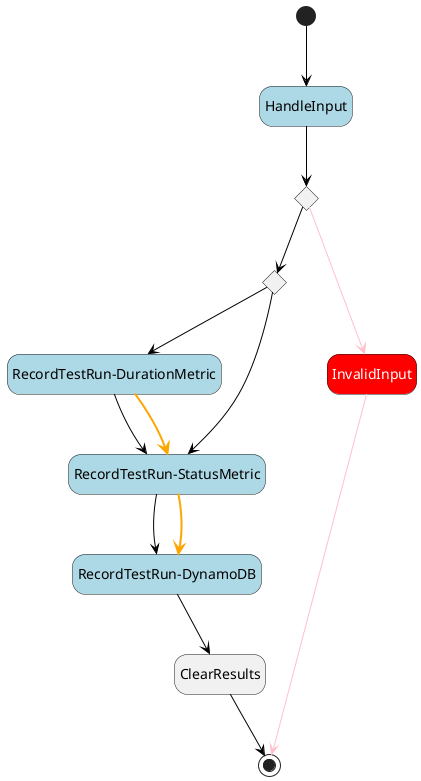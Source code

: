 @startuml
hide empty description
skinparam LineBackgroundColor #black
skinparam ArrowColor #black
skinparam state {
    BackgroundColor<<aslFail>> #red
    FontColor<<aslFail>> #white

    BackgroundColor<<aslTask>> #lightblue
    BackgroundColor<<Compensate>> #orange

    BackgroundColor<<aslSucceed>> #green
    FontColor<<aslSucceed>> #white
}
state "HandleInput" as state1<<aslTask>>
state "ConfirmRequiredData" as state2<<Choice>>
state "WasSuccessOrFailure" as state3<<Choice>>
state "RecordTestRun-DurationMetric" as state4<<aslTask>>
state "RecordTestRun-StatusMetric" as state5<<aslTask>>
state "RecordTestRun-DynamoDB" as state6<<aslTask>>
state "ClearResults" as state7<<aslPass>>
state "InvalidInput" as state8<<aslFail>>
[*] --> state1
state1 --> state2
state2 --> state3
state2 -[#pink]-> state8
state3 --> state4
state3 --> state5
state4 --> state5
state4 -[bold,#orange]-> state5
state5 --> state6
state5 -[bold,#orange]-> state6
state6 --> state7
state7 --> [*]
state8 -[#pink]-> [*]
@enduml
